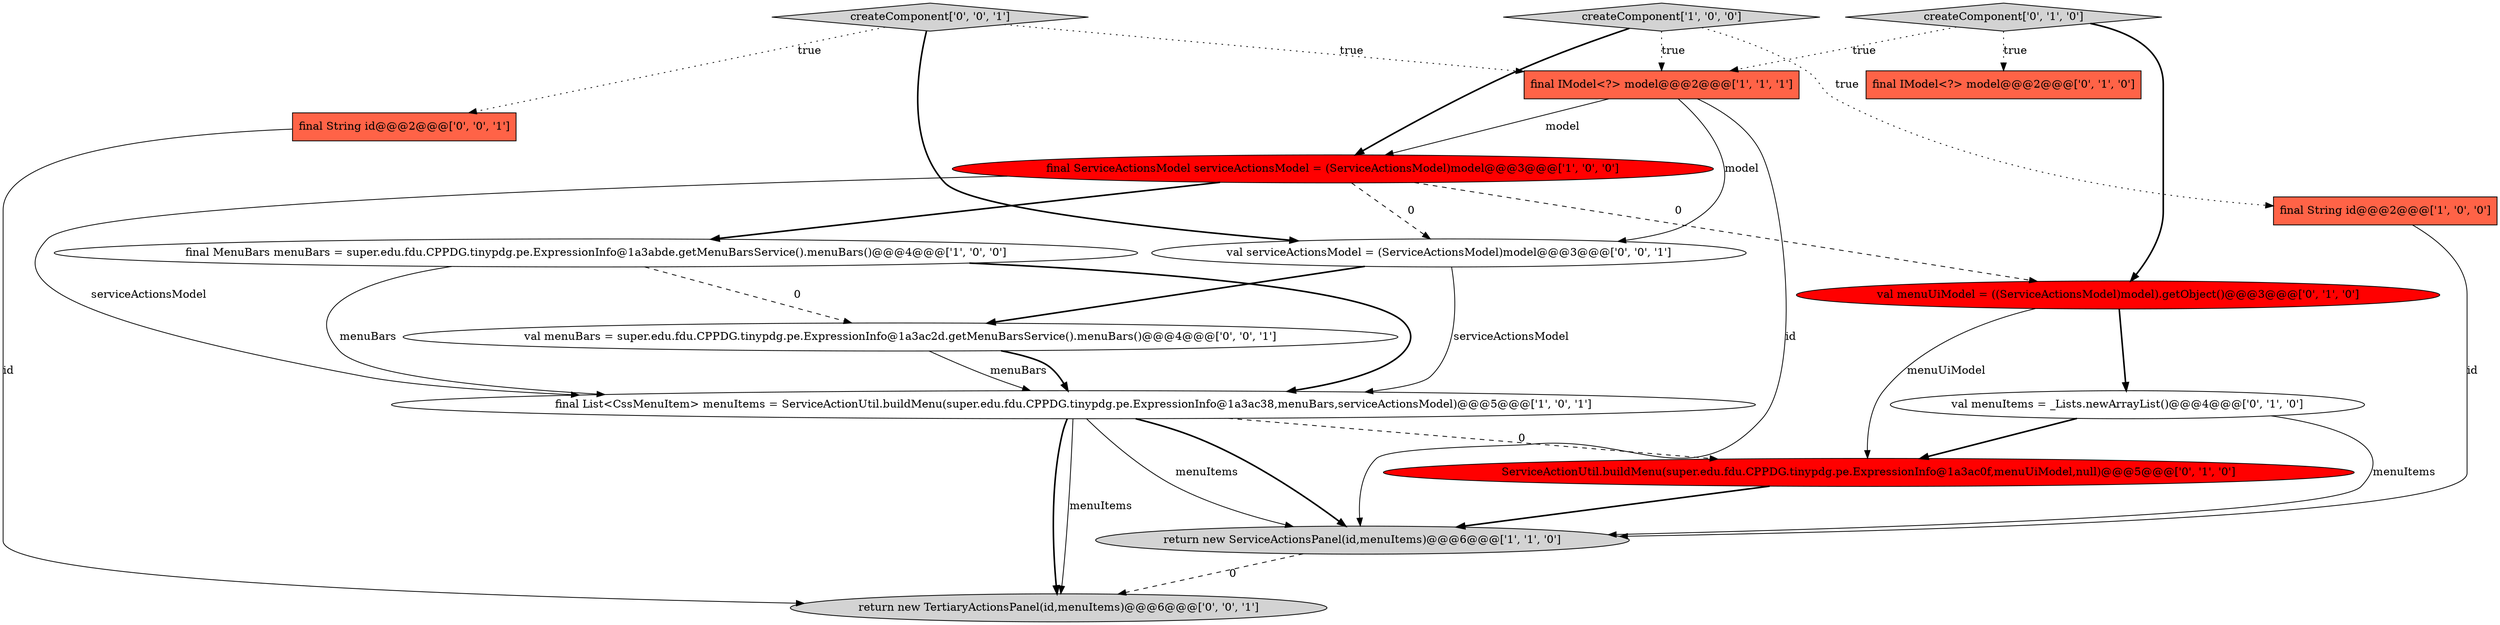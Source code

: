 digraph {
5 [style = filled, label = "final MenuBars menuBars = super.edu.fdu.CPPDG.tinypdg.pe.ExpressionInfo@1a3abde.getMenuBarsService().menuBars()@@@4@@@['1', '0', '0']", fillcolor = white, shape = ellipse image = "AAA0AAABBB1BBB"];
7 [style = filled, label = "ServiceActionUtil.buildMenu(super.edu.fdu.CPPDG.tinypdg.pe.ExpressionInfo@1a3ac0f,menuUiModel,null)@@@5@@@['0', '1', '0']", fillcolor = red, shape = ellipse image = "AAA1AAABBB2BBB"];
9 [style = filled, label = "val menuUiModel = ((ServiceActionsModel)model).getObject()@@@3@@@['0', '1', '0']", fillcolor = red, shape = ellipse image = "AAA1AAABBB2BBB"];
13 [style = filled, label = "return new TertiaryActionsPanel(id,menuItems)@@@6@@@['0', '0', '1']", fillcolor = lightgray, shape = ellipse image = "AAA0AAABBB3BBB"];
3 [style = filled, label = "final IModel<?> model@@@2@@@['1', '1', '1']", fillcolor = tomato, shape = box image = "AAA0AAABBB1BBB"];
1 [style = filled, label = "final List<CssMenuItem> menuItems = ServiceActionUtil.buildMenu(super.edu.fdu.CPPDG.tinypdg.pe.ExpressionInfo@1a3ac38,menuBars,serviceActionsModel)@@@5@@@['1', '0', '1']", fillcolor = white, shape = ellipse image = "AAA0AAABBB1BBB"];
11 [style = filled, label = "val menuItems = _Lists.newArrayList()@@@4@@@['0', '1', '0']", fillcolor = white, shape = ellipse image = "AAA0AAABBB2BBB"];
12 [style = filled, label = "final String id@@@2@@@['0', '0', '1']", fillcolor = tomato, shape = box image = "AAA0AAABBB3BBB"];
0 [style = filled, label = "final String id@@@2@@@['1', '0', '0']", fillcolor = tomato, shape = box image = "AAA0AAABBB1BBB"];
10 [style = filled, label = "final IModel<?> model@@@2@@@['0', '1', '0']", fillcolor = tomato, shape = box image = "AAA0AAABBB2BBB"];
6 [style = filled, label = "createComponent['1', '0', '0']", fillcolor = lightgray, shape = diamond image = "AAA0AAABBB1BBB"];
16 [style = filled, label = "val serviceActionsModel = (ServiceActionsModel)model@@@3@@@['0', '0', '1']", fillcolor = white, shape = ellipse image = "AAA0AAABBB3BBB"];
15 [style = filled, label = "createComponent['0', '0', '1']", fillcolor = lightgray, shape = diamond image = "AAA0AAABBB3BBB"];
14 [style = filled, label = "val menuBars = super.edu.fdu.CPPDG.tinypdg.pe.ExpressionInfo@1a3ac2d.getMenuBarsService().menuBars()@@@4@@@['0', '0', '1']", fillcolor = white, shape = ellipse image = "AAA0AAABBB3BBB"];
4 [style = filled, label = "return new ServiceActionsPanel(id,menuItems)@@@6@@@['1', '1', '0']", fillcolor = lightgray, shape = ellipse image = "AAA0AAABBB1BBB"];
8 [style = filled, label = "createComponent['0', '1', '0']", fillcolor = lightgray, shape = diamond image = "AAA0AAABBB2BBB"];
2 [style = filled, label = "final ServiceActionsModel serviceActionsModel = (ServiceActionsModel)model@@@3@@@['1', '0', '0']", fillcolor = red, shape = ellipse image = "AAA1AAABBB1BBB"];
3->4 [style = solid, label="id"];
1->4 [style = bold, label=""];
5->14 [style = dashed, label="0"];
9->11 [style = bold, label=""];
16->1 [style = solid, label="serviceActionsModel"];
7->4 [style = bold, label=""];
8->10 [style = dotted, label="true"];
15->16 [style = bold, label=""];
14->1 [style = solid, label="menuBars"];
1->4 [style = solid, label="menuItems"];
1->13 [style = bold, label=""];
8->3 [style = dotted, label="true"];
14->1 [style = bold, label=""];
6->2 [style = bold, label=""];
15->3 [style = dotted, label="true"];
9->7 [style = solid, label="menuUiModel"];
5->1 [style = solid, label="menuBars"];
2->1 [style = solid, label="serviceActionsModel"];
0->4 [style = solid, label="id"];
1->13 [style = solid, label="menuItems"];
5->1 [style = bold, label=""];
11->4 [style = solid, label="menuItems"];
2->9 [style = dashed, label="0"];
2->16 [style = dashed, label="0"];
8->9 [style = bold, label=""];
15->12 [style = dotted, label="true"];
16->14 [style = bold, label=""];
3->2 [style = solid, label="model"];
12->13 [style = solid, label="id"];
3->16 [style = solid, label="model"];
6->0 [style = dotted, label="true"];
1->7 [style = dashed, label="0"];
6->3 [style = dotted, label="true"];
4->13 [style = dashed, label="0"];
11->7 [style = bold, label=""];
2->5 [style = bold, label=""];
}
